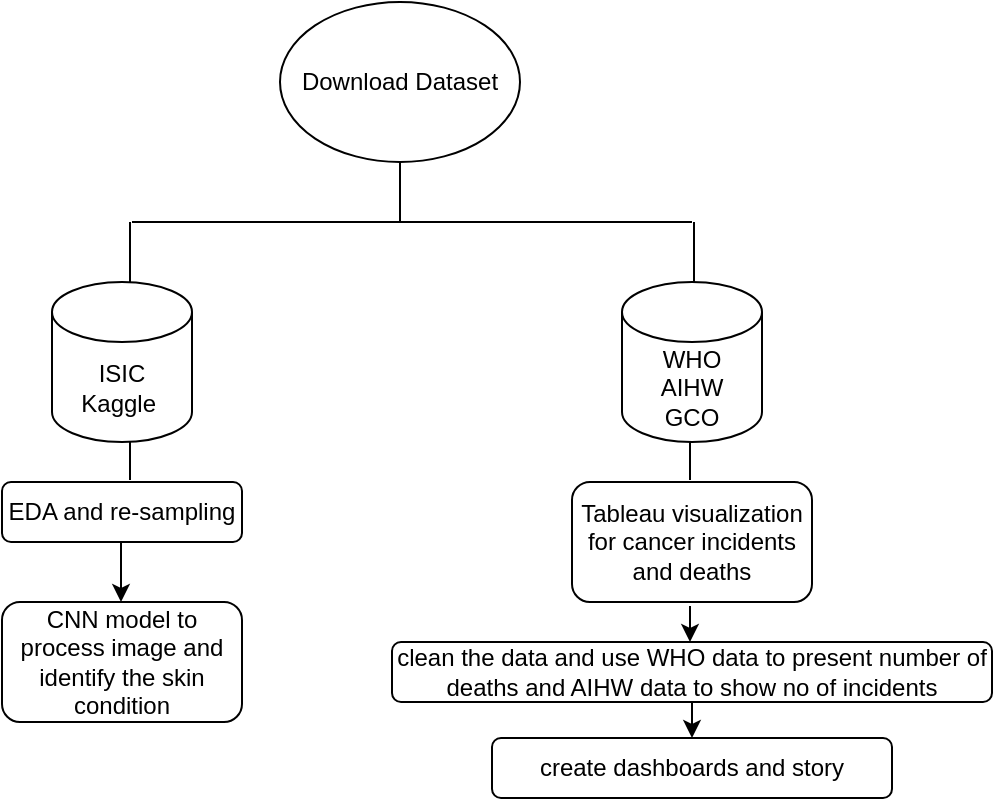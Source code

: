 <mxfile version="22.1.16" type="device">
  <diagram name="Page-1" id="dje1NVGptf4oqYLL5cl6">
    <mxGraphModel dx="1034" dy="604" grid="1" gridSize="10" guides="1" tooltips="1" connect="1" arrows="1" fold="1" page="1" pageScale="1" pageWidth="827" pageHeight="1169" math="0" shadow="0">
      <root>
        <mxCell id="0" />
        <mxCell id="1" parent="0" />
        <mxCell id="PzfliSI68X5vIbCBZoqU-1" value="Download Dataset" style="ellipse;whiteSpace=wrap;html=1;" parent="1" vertex="1">
          <mxGeometry x="354" y="20" width="120" height="80" as="geometry" />
        </mxCell>
        <mxCell id="PzfliSI68X5vIbCBZoqU-4" value="" style="endArrow=none;html=1;rounded=0;" parent="1" edge="1">
          <mxGeometry width="50" height="50" relative="1" as="geometry">
            <mxPoint x="414" y="130" as="sourcePoint" />
            <mxPoint x="414" y="100" as="targetPoint" />
          </mxGeometry>
        </mxCell>
        <mxCell id="PzfliSI68X5vIbCBZoqU-5" value="" style="endArrow=none;html=1;rounded=0;" parent="1" edge="1">
          <mxGeometry width="50" height="50" relative="1" as="geometry">
            <mxPoint x="280" y="130" as="sourcePoint" />
            <mxPoint x="560" y="130" as="targetPoint" />
            <Array as="points">
              <mxPoint x="462" y="130" />
            </Array>
          </mxGeometry>
        </mxCell>
        <mxCell id="PzfliSI68X5vIbCBZoqU-7" value="" style="endArrow=none;html=1;rounded=0;" parent="1" edge="1">
          <mxGeometry width="50" height="50" relative="1" as="geometry">
            <mxPoint x="279" y="160" as="sourcePoint" />
            <mxPoint x="279" y="130" as="targetPoint" />
          </mxGeometry>
        </mxCell>
        <mxCell id="PzfliSI68X5vIbCBZoqU-8" value="" style="endArrow=none;html=1;rounded=0;" parent="1" edge="1">
          <mxGeometry width="50" height="50" relative="1" as="geometry">
            <mxPoint x="561" y="160" as="sourcePoint" />
            <mxPoint x="561" y="130" as="targetPoint" />
          </mxGeometry>
        </mxCell>
        <mxCell id="PzfliSI68X5vIbCBZoqU-9" value="CNN model to process image and identify the skin condition" style="rounded=1;whiteSpace=wrap;html=1;" parent="1" vertex="1">
          <mxGeometry x="215" y="320" width="120" height="60" as="geometry" />
        </mxCell>
        <mxCell id="PzfliSI68X5vIbCBZoqU-10" value="Tableau visualization for cancer incidents and deaths" style="rounded=1;whiteSpace=wrap;html=1;" parent="1" vertex="1">
          <mxGeometry x="500" y="260" width="120" height="60" as="geometry" />
        </mxCell>
        <mxCell id="PzfliSI68X5vIbCBZoqU-16" value="WHO&lt;br&gt;AIHW&lt;br&gt;GCO" style="shape=cylinder3;whiteSpace=wrap;html=1;boundedLbl=1;backgroundOutline=1;size=15;" parent="1" vertex="1">
          <mxGeometry x="525" y="160" width="70" height="80" as="geometry" />
        </mxCell>
        <mxCell id="PzfliSI68X5vIbCBZoqU-17" value="ISIC &lt;br&gt;Kaggle&amp;nbsp;" style="shape=cylinder3;whiteSpace=wrap;html=1;boundedLbl=1;backgroundOutline=1;size=15;" parent="1" vertex="1">
          <mxGeometry x="240" y="160" width="70" height="80" as="geometry" />
        </mxCell>
        <mxCell id="PzfliSI68X5vIbCBZoqU-18" value="" style="endArrow=none;html=1;rounded=0;" parent="1" edge="1">
          <mxGeometry width="50" height="50" relative="1" as="geometry">
            <mxPoint x="279" y="259" as="sourcePoint" />
            <mxPoint x="279" y="240" as="targetPoint" />
          </mxGeometry>
        </mxCell>
        <mxCell id="PzfliSI68X5vIbCBZoqU-19" value="" style="endArrow=none;html=1;rounded=0;" parent="1" edge="1">
          <mxGeometry width="50" height="50" relative="1" as="geometry">
            <mxPoint x="559" y="259" as="sourcePoint" />
            <mxPoint x="559" y="240" as="targetPoint" />
          </mxGeometry>
        </mxCell>
        <mxCell id="PzfliSI68X5vIbCBZoqU-20" value="" style="endArrow=classic;html=1;rounded=0;" parent="1" edge="1">
          <mxGeometry width="50" height="50" relative="1" as="geometry">
            <mxPoint x="559" y="322" as="sourcePoint" />
            <mxPoint x="559" y="340" as="targetPoint" />
          </mxGeometry>
        </mxCell>
        <mxCell id="PzfliSI68X5vIbCBZoqU-21" value="clean the data and use WHO data to present number of deaths and AIHW data to show no of incidents" style="rounded=1;whiteSpace=wrap;html=1;" parent="1" vertex="1">
          <mxGeometry x="410" y="340" width="300" height="30" as="geometry" />
        </mxCell>
        <mxCell id="PzfliSI68X5vIbCBZoqU-23" value="" style="endArrow=classic;html=1;rounded=0;" parent="1" source="PzfliSI68X5vIbCBZoqU-24" edge="1">
          <mxGeometry width="50" height="50" relative="1" as="geometry">
            <mxPoint x="560" y="370" as="sourcePoint" />
            <mxPoint x="560" y="388" as="targetPoint" />
          </mxGeometry>
        </mxCell>
        <mxCell id="PzfliSI68X5vIbCBZoqU-25" value="" style="endArrow=classic;html=1;rounded=0;" parent="1" target="PzfliSI68X5vIbCBZoqU-24" edge="1">
          <mxGeometry width="50" height="50" relative="1" as="geometry">
            <mxPoint x="560" y="370" as="sourcePoint" />
            <mxPoint x="560" y="388" as="targetPoint" />
          </mxGeometry>
        </mxCell>
        <mxCell id="PzfliSI68X5vIbCBZoqU-24" value="create dashboards and story" style="rounded=1;whiteSpace=wrap;html=1;" parent="1" vertex="1">
          <mxGeometry x="460" y="388" width="200" height="30" as="geometry" />
        </mxCell>
        <mxCell id="iR6t0PUMa4Aw_JOq-9St-1" value="" style="endArrow=classic;html=1;rounded=0;" edge="1" parent="1">
          <mxGeometry width="50" height="50" relative="1" as="geometry">
            <mxPoint x="274.5" y="278" as="sourcePoint" />
            <mxPoint x="274.5" y="320" as="targetPoint" />
          </mxGeometry>
        </mxCell>
        <mxCell id="iR6t0PUMa4Aw_JOq-9St-2" value="EDA and re-sampling" style="rounded=1;whiteSpace=wrap;html=1;" vertex="1" parent="1">
          <mxGeometry x="215" y="260" width="120" height="30" as="geometry" />
        </mxCell>
      </root>
    </mxGraphModel>
  </diagram>
</mxfile>
